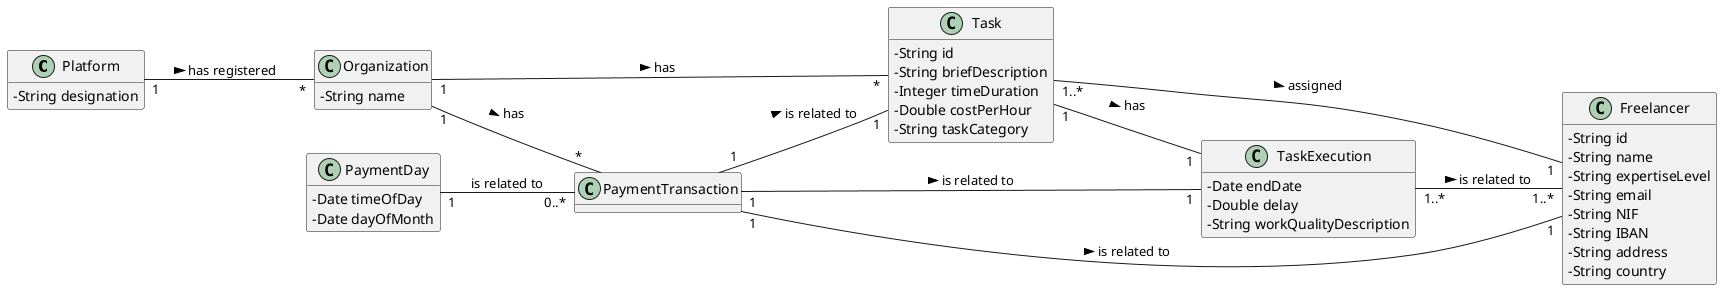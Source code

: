 @startuml
skinparam classAttributeIconSize 0
hide methods
left to right direction

class Platform {
  -String designation
}

class Organization {
  -String name
}

class Freelancer {
  -String id
  -String name
  -String expertiseLevel
  -String email
  -String NIF
  -String IBAN
  -String address
  -String country
  }

class Task {
 -String id
 -String briefDescription
 -Integer timeDuration
 -Double costPerHour
 -String taskCategory
}

class TaskExecution {
 -Date endDate
 -Double delay
 -String workQualityDescription
}

class PaymentTransaction{
}

class PaymentDay {
  -Date timeOfDay
  -Date dayOfMonth
}

Platform "1" -- "*" Organization : has registered >

Organization "1" -- "*" Task: has >
Organization "1" -- "*" PaymentTransaction: has >

PaymentTransaction "1" -- "1" Freelancer: is related to >
PaymentTransaction "1" -- "1" Task: is related to >
PaymentTransaction "1" -- "1" TaskExecution: is related to >

TaskExecution "1..*" -- "1..*" Freelancer : is related to >

Task "1" -- "1" TaskExecution: has >
Task "1..*" -- "1" Freelancer: assigned >

PaymentDay "1" -- "0..*" PaymentTransaction : is related to


@enduml
